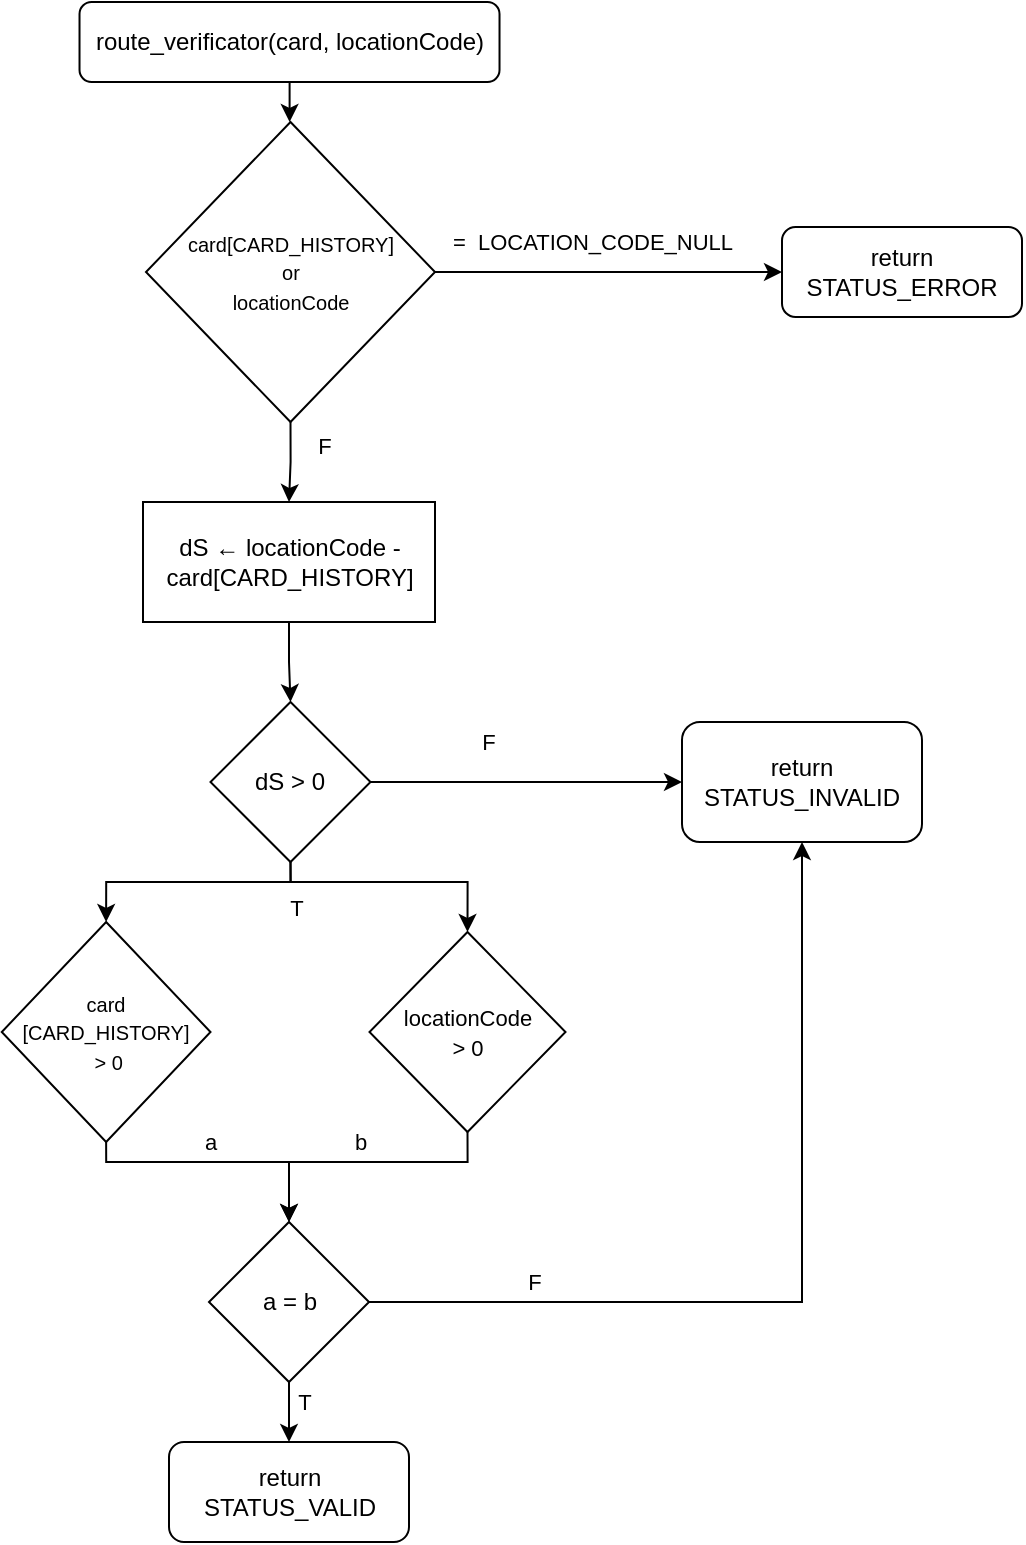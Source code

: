 <mxfile version="26.2.15">
  <diagram name="Page-1" id="MusF06qvTFkcfftRMZKT">
    <mxGraphModel dx="873" dy="582" grid="1" gridSize="10" guides="1" tooltips="1" connect="1" arrows="1" fold="1" page="1" pageScale="1" pageWidth="850" pageHeight="1100" math="0" shadow="0">
      <root>
        <mxCell id="0" />
        <mxCell id="1" parent="0" />
        <mxCell id="Sx6Wcbaf2HX2G6vIa3vo-11" style="edgeStyle=orthogonalEdgeStyle;rounded=0;orthogonalLoop=1;jettySize=auto;html=1;entryX=0.5;entryY=0;entryDx=0;entryDy=0;" edge="1" parent="1" source="Sx6Wcbaf2HX2G6vIa3vo-1" target="Sx6Wcbaf2HX2G6vIa3vo-2">
          <mxGeometry relative="1" as="geometry" />
        </mxCell>
        <mxCell id="Sx6Wcbaf2HX2G6vIa3vo-1" value="route_verificator(card, locationCode)" style="rounded=1;whiteSpace=wrap;html=1;" vertex="1" parent="1">
          <mxGeometry x="298.76" y="110" width="210" height="40" as="geometry" />
        </mxCell>
        <mxCell id="Sx6Wcbaf2HX2G6vIa3vo-5" style="edgeStyle=orthogonalEdgeStyle;rounded=0;orthogonalLoop=1;jettySize=auto;html=1;entryX=0;entryY=0.5;entryDx=0;entryDy=0;" edge="1" parent="1" source="Sx6Wcbaf2HX2G6vIa3vo-2" target="Sx6Wcbaf2HX2G6vIa3vo-9">
          <mxGeometry relative="1" as="geometry">
            <mxPoint x="640" y="245" as="targetPoint" />
          </mxGeometry>
        </mxCell>
        <mxCell id="Sx6Wcbaf2HX2G6vIa3vo-8" value="=&amp;nbsp; LOCATION_CODE_NULL" style="edgeLabel;html=1;align=center;verticalAlign=middle;resizable=0;points=[];" vertex="1" connectable="0" parent="Sx6Wcbaf2HX2G6vIa3vo-5">
          <mxGeometry x="-0.113" y="7" relative="1" as="geometry">
            <mxPoint x="1" y="-8" as="offset" />
          </mxGeometry>
        </mxCell>
        <mxCell id="Sx6Wcbaf2HX2G6vIa3vo-35" style="edgeStyle=orthogonalEdgeStyle;rounded=0;orthogonalLoop=1;jettySize=auto;html=1;exitX=0.5;exitY=1;exitDx=0;exitDy=0;entryX=0.5;entryY=0;entryDx=0;entryDy=0;" edge="1" parent="1" source="Sx6Wcbaf2HX2G6vIa3vo-2" target="Sx6Wcbaf2HX2G6vIa3vo-12">
          <mxGeometry relative="1" as="geometry" />
        </mxCell>
        <mxCell id="Sx6Wcbaf2HX2G6vIa3vo-36" value="F" style="edgeLabel;html=1;align=center;verticalAlign=middle;resizable=0;points=[];" vertex="1" connectable="0" parent="Sx6Wcbaf2HX2G6vIa3vo-35">
          <mxGeometry x="-0.419" y="3" relative="1" as="geometry">
            <mxPoint x="13" as="offset" />
          </mxGeometry>
        </mxCell>
        <mxCell id="Sx6Wcbaf2HX2G6vIa3vo-2" value="&lt;font style=&quot;font-size: 10px;&quot;&gt;card[CARD_HISTORY]&lt;/font&gt;&lt;div&gt;&lt;span style=&quot;font-size: 10px;&quot;&gt;or&lt;/span&gt;&lt;/div&gt;&lt;div&gt;&lt;span style=&quot;font-size: 10px;&quot;&gt;locationCode&lt;/span&gt;&lt;/div&gt;" style="rhombus;whiteSpace=wrap;html=1;" vertex="1" parent="1">
          <mxGeometry x="332" y="170" width="144.5" height="150" as="geometry" />
        </mxCell>
        <mxCell id="Sx6Wcbaf2HX2G6vIa3vo-9" value="return STATUS_ERROR" style="rounded=1;whiteSpace=wrap;html=1;" vertex="1" parent="1">
          <mxGeometry x="650" y="222.5" width="120" height="45" as="geometry" />
        </mxCell>
        <mxCell id="Sx6Wcbaf2HX2G6vIa3vo-27" style="edgeStyle=orthogonalEdgeStyle;rounded=0;orthogonalLoop=1;jettySize=auto;html=1;exitX=0.5;exitY=1;exitDx=0;exitDy=0;entryX=0.5;entryY=0;entryDx=0;entryDy=0;" edge="1" parent="1" source="Sx6Wcbaf2HX2G6vIa3vo-12" target="Sx6Wcbaf2HX2G6vIa3vo-13">
          <mxGeometry relative="1" as="geometry" />
        </mxCell>
        <mxCell id="Sx6Wcbaf2HX2G6vIa3vo-12" value="dS&amp;nbsp;← locationCode - card[CARD_HISTORY]" style="rounded=0;whiteSpace=wrap;html=1;" vertex="1" parent="1">
          <mxGeometry x="330.5" y="360" width="146" height="60" as="geometry" />
        </mxCell>
        <mxCell id="Sx6Wcbaf2HX2G6vIa3vo-23" style="edgeStyle=orthogonalEdgeStyle;rounded=0;orthogonalLoop=1;jettySize=auto;html=1;entryX=0;entryY=0.5;entryDx=0;entryDy=0;" edge="1" parent="1" source="Sx6Wcbaf2HX2G6vIa3vo-13" target="Sx6Wcbaf2HX2G6vIa3vo-29">
          <mxGeometry relative="1" as="geometry">
            <mxPoint x="580" y="610" as="targetPoint" />
          </mxGeometry>
        </mxCell>
        <mxCell id="Sx6Wcbaf2HX2G6vIa3vo-28" value="F" style="edgeLabel;html=1;align=center;verticalAlign=middle;resizable=0;points=[];" vertex="1" connectable="0" parent="Sx6Wcbaf2HX2G6vIa3vo-23">
          <mxGeometry x="-0.258" y="4" relative="1" as="geometry">
            <mxPoint y="-16" as="offset" />
          </mxGeometry>
        </mxCell>
        <mxCell id="Sx6Wcbaf2HX2G6vIa3vo-37" style="edgeStyle=orthogonalEdgeStyle;rounded=0;orthogonalLoop=1;jettySize=auto;html=1;exitX=0.5;exitY=1;exitDx=0;exitDy=0;entryX=0.5;entryY=0;entryDx=0;entryDy=0;" edge="1" parent="1" source="Sx6Wcbaf2HX2G6vIa3vo-13" target="Sx6Wcbaf2HX2G6vIa3vo-14">
          <mxGeometry relative="1" as="geometry">
            <Array as="points">
              <mxPoint x="404" y="550" />
              <mxPoint x="312" y="550" />
            </Array>
          </mxGeometry>
        </mxCell>
        <mxCell id="Sx6Wcbaf2HX2G6vIa3vo-38" style="edgeStyle=orthogonalEdgeStyle;rounded=0;orthogonalLoop=1;jettySize=auto;html=1;exitX=0.5;exitY=1;exitDx=0;exitDy=0;entryX=0.5;entryY=0;entryDx=0;entryDy=0;" edge="1" parent="1" source="Sx6Wcbaf2HX2G6vIa3vo-13" target="Sx6Wcbaf2HX2G6vIa3vo-15">
          <mxGeometry relative="1" as="geometry">
            <Array as="points">
              <mxPoint x="404" y="550" />
              <mxPoint x="493" y="550" />
            </Array>
          </mxGeometry>
        </mxCell>
        <mxCell id="Sx6Wcbaf2HX2G6vIa3vo-46" value="T" style="edgeLabel;html=1;align=center;verticalAlign=middle;resizable=0;points=[];" vertex="1" connectable="0" parent="Sx6Wcbaf2HX2G6vIa3vo-38">
          <mxGeometry x="-0.838" y="-3" relative="1" as="geometry">
            <mxPoint x="2" y="10" as="offset" />
          </mxGeometry>
        </mxCell>
        <mxCell id="Sx6Wcbaf2HX2G6vIa3vo-13" value="dS &amp;gt; 0" style="rhombus;whiteSpace=wrap;html=1;" vertex="1" parent="1">
          <mxGeometry x="364.25" y="460" width="80" height="80" as="geometry" />
        </mxCell>
        <mxCell id="Sx6Wcbaf2HX2G6vIa3vo-40" style="edgeStyle=orthogonalEdgeStyle;rounded=0;orthogonalLoop=1;jettySize=auto;html=1;exitX=0.5;exitY=1;exitDx=0;exitDy=0;entryX=0.5;entryY=0;entryDx=0;entryDy=0;" edge="1" parent="1" source="Sx6Wcbaf2HX2G6vIa3vo-14" target="Sx6Wcbaf2HX2G6vIa3vo-16">
          <mxGeometry relative="1" as="geometry">
            <Array as="points">
              <mxPoint x="312" y="690" />
              <mxPoint x="404" y="690" />
            </Array>
          </mxGeometry>
        </mxCell>
        <mxCell id="Sx6Wcbaf2HX2G6vIa3vo-42" value="a" style="edgeLabel;html=1;align=center;verticalAlign=middle;resizable=0;points=[];" vertex="1" connectable="0" parent="Sx6Wcbaf2HX2G6vIa3vo-40">
          <mxGeometry x="-0.07" y="-1" relative="1" as="geometry">
            <mxPoint x="1" y="-11" as="offset" />
          </mxGeometry>
        </mxCell>
        <mxCell id="Sx6Wcbaf2HX2G6vIa3vo-14" value="&lt;font style=&quot;font-size: 10px;&quot;&gt;card&lt;/font&gt;&lt;div&gt;&lt;font style=&quot;font-size: 10px;&quot;&gt;[CARD_HISTORY]&lt;/font&gt;&lt;/div&gt;&lt;div&gt;&lt;font style=&quot;font-size: 10px;&quot;&gt;&amp;nbsp;&amp;gt; 0&lt;/font&gt;&lt;/div&gt;" style="rhombus;whiteSpace=wrap;html=1;" vertex="1" parent="1">
          <mxGeometry x="259.88" y="570" width="104.37" height="110" as="geometry" />
        </mxCell>
        <mxCell id="Sx6Wcbaf2HX2G6vIa3vo-41" style="edgeStyle=orthogonalEdgeStyle;rounded=0;orthogonalLoop=1;jettySize=auto;html=1;exitX=0.5;exitY=1;exitDx=0;exitDy=0;entryX=0.5;entryY=0;entryDx=0;entryDy=0;" edge="1" parent="1" source="Sx6Wcbaf2HX2G6vIa3vo-15" target="Sx6Wcbaf2HX2G6vIa3vo-16">
          <mxGeometry relative="1" as="geometry">
            <Array as="points">
              <mxPoint x="493" y="690" />
              <mxPoint x="404" y="690" />
            </Array>
          </mxGeometry>
        </mxCell>
        <mxCell id="Sx6Wcbaf2HX2G6vIa3vo-43" value="b" style="edgeLabel;html=1;align=center;verticalAlign=middle;resizable=0;points=[];" vertex="1" connectable="0" parent="Sx6Wcbaf2HX2G6vIa3vo-41">
          <mxGeometry x="0.031" y="2" relative="1" as="geometry">
            <mxPoint y="-12" as="offset" />
          </mxGeometry>
        </mxCell>
        <mxCell id="Sx6Wcbaf2HX2G6vIa3vo-15" value="&lt;font style=&quot;font-size: 11px;&quot;&gt;locationCode&lt;/font&gt;&lt;div&gt;&lt;font style=&quot;font-size: 11px;&quot;&gt;&amp;gt; 0&lt;/font&gt;&lt;/div&gt;" style="rhombus;whiteSpace=wrap;html=1;" vertex="1" parent="1">
          <mxGeometry x="443.75" y="575" width="98" height="100" as="geometry" />
        </mxCell>
        <mxCell id="Sx6Wcbaf2HX2G6vIa3vo-32" style="edgeStyle=orthogonalEdgeStyle;rounded=0;orthogonalLoop=1;jettySize=auto;html=1;exitX=1;exitY=0.5;exitDx=0;exitDy=0;entryX=0.5;entryY=1;entryDx=0;entryDy=0;" edge="1" parent="1" source="Sx6Wcbaf2HX2G6vIa3vo-16" target="Sx6Wcbaf2HX2G6vIa3vo-29">
          <mxGeometry relative="1" as="geometry" />
        </mxCell>
        <mxCell id="Sx6Wcbaf2HX2G6vIa3vo-33" value="F" style="edgeLabel;html=1;align=center;verticalAlign=middle;resizable=0;points=[];" vertex="1" connectable="0" parent="Sx6Wcbaf2HX2G6vIa3vo-32">
          <mxGeometry x="-0.631" y="3" relative="1" as="geometry">
            <mxPoint y="-7" as="offset" />
          </mxGeometry>
        </mxCell>
        <mxCell id="Sx6Wcbaf2HX2G6vIa3vo-44" style="edgeStyle=orthogonalEdgeStyle;rounded=0;orthogonalLoop=1;jettySize=auto;html=1;exitX=0.5;exitY=1;exitDx=0;exitDy=0;entryX=0.5;entryY=0;entryDx=0;entryDy=0;" edge="1" parent="1" source="Sx6Wcbaf2HX2G6vIa3vo-16" target="Sx6Wcbaf2HX2G6vIa3vo-34">
          <mxGeometry relative="1" as="geometry" />
        </mxCell>
        <mxCell id="Sx6Wcbaf2HX2G6vIa3vo-45" value="T" style="edgeLabel;html=1;align=center;verticalAlign=middle;resizable=0;points=[];" vertex="1" connectable="0" parent="Sx6Wcbaf2HX2G6vIa3vo-44">
          <mxGeometry x="-0.518" y="-3" relative="1" as="geometry">
            <mxPoint x="10" y="3" as="offset" />
          </mxGeometry>
        </mxCell>
        <mxCell id="Sx6Wcbaf2HX2G6vIa3vo-16" value="a = b" style="rhombus;whiteSpace=wrap;html=1;" vertex="1" parent="1">
          <mxGeometry x="363.5" y="720" width="80" height="80" as="geometry" />
        </mxCell>
        <mxCell id="Sx6Wcbaf2HX2G6vIa3vo-29" value="return STATUS_INVALID" style="rounded=1;whiteSpace=wrap;html=1;" vertex="1" parent="1">
          <mxGeometry x="600" y="470" width="120" height="60" as="geometry" />
        </mxCell>
        <mxCell id="Sx6Wcbaf2HX2G6vIa3vo-34" value="return STATUS_VALID" style="rounded=1;whiteSpace=wrap;html=1;" vertex="1" parent="1">
          <mxGeometry x="343.5" y="830" width="120" height="50" as="geometry" />
        </mxCell>
      </root>
    </mxGraphModel>
  </diagram>
</mxfile>
